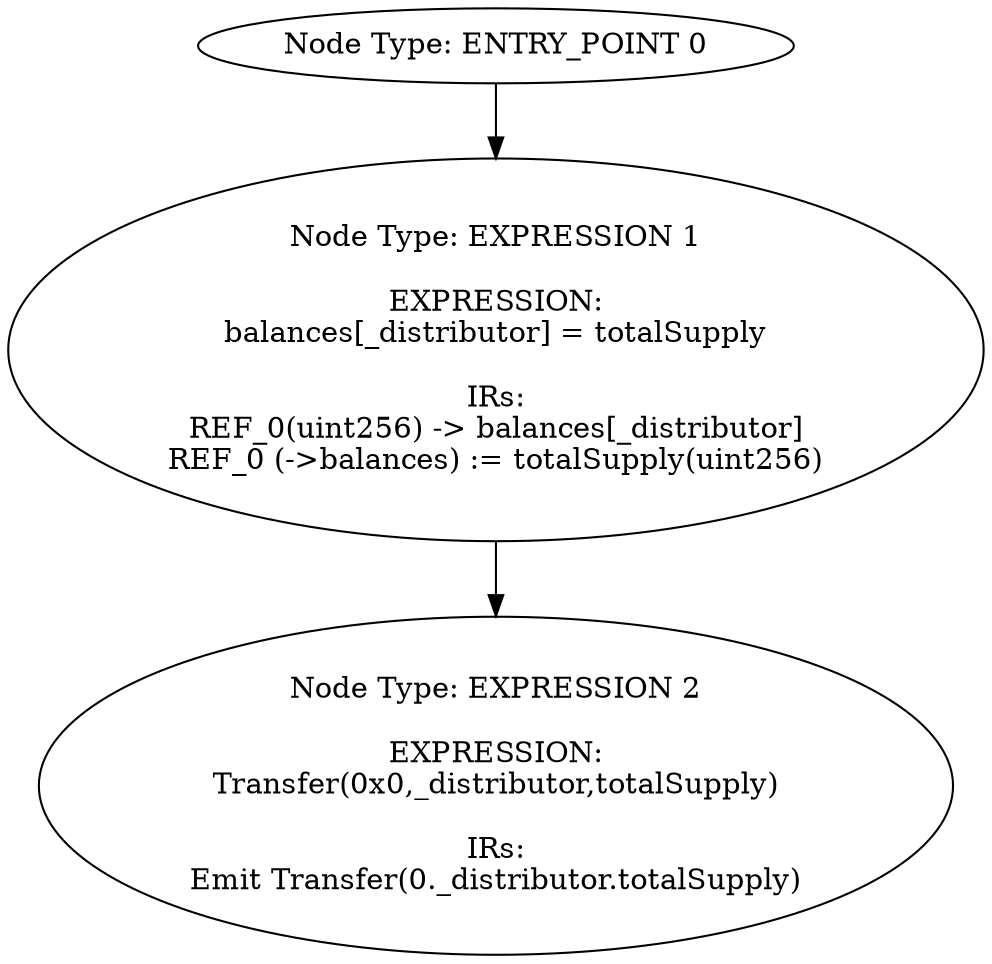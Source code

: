 digraph{
0[label="Node Type: ENTRY_POINT 0
"];
0->1;
1[label="Node Type: EXPRESSION 1

EXPRESSION:
balances[_distributor] = totalSupply

IRs:
REF_0(uint256) -> balances[_distributor]
REF_0 (->balances) := totalSupply(uint256)"];
1->2;
2[label="Node Type: EXPRESSION 2

EXPRESSION:
Transfer(0x0,_distributor,totalSupply)

IRs:
Emit Transfer(0._distributor.totalSupply)"];
}
